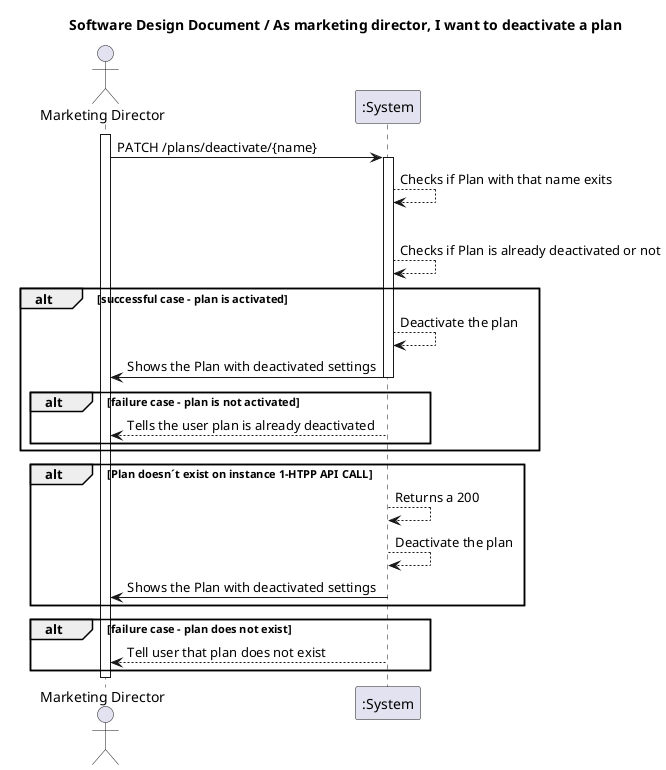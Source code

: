 @startuml
'https://plantuml.com/sequence-diagram
actor "Marketing Director" as MD
title Software Design Document / As marketing director, I want to deactivate a plan

activate MD
MD -> ":System" : PATCH /plans/deactivate/{name}
activate ":System"

":System" --> ":System" : Checks if Plan with that name exits

alt successful case - plan is exits
":System" --> ":System" : Checks if Plan is already deactivated or not


alt successful case - plan is activated
":System" --> ":System" : Deactivate the plan
":System" -> MD: Shows the Plan with deactivated settings
deactivate ":System"

alt failure case - plan is not activated

":System" --> MD : Tells the user plan is already deactivated
deactivate ":System"
end

deactivate ":System"

end
alt Plan doesn´t exist on instance 1-HTPP API CALL
":System"-->":System":Returns a 200
":System" --> ":System" : Deactivate the plan
":System" -> MD: Shows the Plan with deactivated settings

end

alt failure case - plan does not exist
activate ":System"
":System" --> MD : Tell user that plan does not exist
deactivate ":System"
end
deactivate MD
@enduml